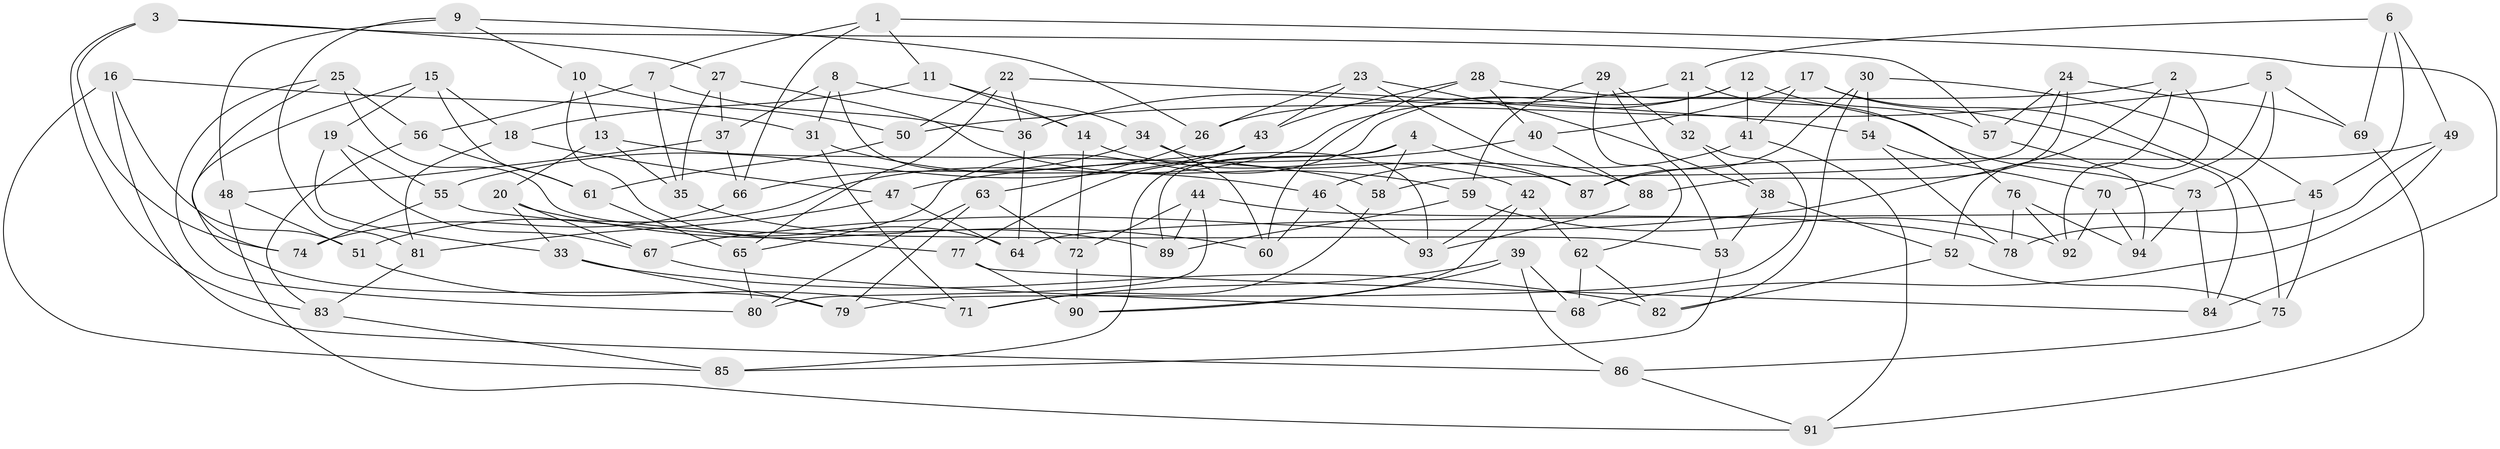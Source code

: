 // coarse degree distribution, {3: 0.21428571428571427, 5: 0.17857142857142858, 8: 0.07142857142857142, 4: 0.25, 12: 0.03571428571428571, 6: 0.10714285714285714, 7: 0.07142857142857142, 10: 0.03571428571428571, 13: 0.03571428571428571}
// Generated by graph-tools (version 1.1) at 2025/02/03/04/25 22:02:53]
// undirected, 94 vertices, 188 edges
graph export_dot {
graph [start="1"]
  node [color=gray90,style=filled];
  1;
  2;
  3;
  4;
  5;
  6;
  7;
  8;
  9;
  10;
  11;
  12;
  13;
  14;
  15;
  16;
  17;
  18;
  19;
  20;
  21;
  22;
  23;
  24;
  25;
  26;
  27;
  28;
  29;
  30;
  31;
  32;
  33;
  34;
  35;
  36;
  37;
  38;
  39;
  40;
  41;
  42;
  43;
  44;
  45;
  46;
  47;
  48;
  49;
  50;
  51;
  52;
  53;
  54;
  55;
  56;
  57;
  58;
  59;
  60;
  61;
  62;
  63;
  64;
  65;
  66;
  67;
  68;
  69;
  70;
  71;
  72;
  73;
  74;
  75;
  76;
  77;
  78;
  79;
  80;
  81;
  82;
  83;
  84;
  85;
  86;
  87;
  88;
  89;
  90;
  91;
  92;
  93;
  94;
  1 -- 84;
  1 -- 7;
  1 -- 11;
  1 -- 66;
  2 -- 67;
  2 -- 92;
  2 -- 26;
  2 -- 52;
  3 -- 74;
  3 -- 57;
  3 -- 27;
  3 -- 83;
  4 -- 89;
  4 -- 58;
  4 -- 87;
  4 -- 85;
  5 -- 73;
  5 -- 69;
  5 -- 50;
  5 -- 70;
  6 -- 45;
  6 -- 21;
  6 -- 69;
  6 -- 49;
  7 -- 36;
  7 -- 35;
  7 -- 56;
  8 -- 93;
  8 -- 31;
  8 -- 14;
  8 -- 37;
  9 -- 10;
  9 -- 81;
  9 -- 48;
  9 -- 26;
  10 -- 50;
  10 -- 13;
  10 -- 64;
  11 -- 34;
  11 -- 14;
  11 -- 18;
  12 -- 65;
  12 -- 51;
  12 -- 41;
  12 -- 57;
  13 -- 35;
  13 -- 58;
  13 -- 20;
  14 -- 72;
  14 -- 42;
  15 -- 79;
  15 -- 18;
  15 -- 61;
  15 -- 19;
  16 -- 86;
  16 -- 85;
  16 -- 31;
  16 -- 51;
  17 -- 40;
  17 -- 84;
  17 -- 75;
  17 -- 41;
  18 -- 47;
  18 -- 81;
  19 -- 67;
  19 -- 33;
  19 -- 55;
  20 -- 67;
  20 -- 60;
  20 -- 33;
  21 -- 32;
  21 -- 36;
  21 -- 76;
  22 -- 36;
  22 -- 50;
  22 -- 54;
  22 -- 65;
  23 -- 88;
  23 -- 26;
  23 -- 43;
  23 -- 38;
  24 -- 57;
  24 -- 58;
  24 -- 88;
  24 -- 69;
  25 -- 53;
  25 -- 56;
  25 -- 74;
  25 -- 80;
  26 -- 63;
  27 -- 35;
  27 -- 37;
  27 -- 59;
  28 -- 73;
  28 -- 43;
  28 -- 60;
  28 -- 40;
  29 -- 62;
  29 -- 53;
  29 -- 59;
  29 -- 32;
  30 -- 82;
  30 -- 45;
  30 -- 87;
  30 -- 54;
  31 -- 71;
  31 -- 46;
  32 -- 38;
  32 -- 79;
  33 -- 79;
  33 -- 82;
  34 -- 87;
  34 -- 60;
  34 -- 66;
  35 -- 89;
  36 -- 64;
  37 -- 66;
  37 -- 48;
  38 -- 52;
  38 -- 53;
  39 -- 86;
  39 -- 68;
  39 -- 90;
  39 -- 71;
  40 -- 88;
  40 -- 47;
  41 -- 91;
  41 -- 46;
  42 -- 90;
  42 -- 93;
  42 -- 62;
  43 -- 55;
  43 -- 77;
  44 -- 72;
  44 -- 80;
  44 -- 89;
  44 -- 78;
  45 -- 64;
  45 -- 75;
  46 -- 93;
  46 -- 60;
  47 -- 81;
  47 -- 64;
  48 -- 51;
  48 -- 91;
  49 -- 68;
  49 -- 78;
  49 -- 87;
  50 -- 61;
  51 -- 71;
  52 -- 75;
  52 -- 82;
  53 -- 85;
  54 -- 70;
  54 -- 78;
  55 -- 77;
  55 -- 74;
  56 -- 83;
  56 -- 61;
  57 -- 94;
  58 -- 71;
  59 -- 92;
  59 -- 89;
  61 -- 65;
  62 -- 68;
  62 -- 82;
  63 -- 72;
  63 -- 79;
  63 -- 80;
  65 -- 80;
  66 -- 74;
  67 -- 68;
  69 -- 91;
  70 -- 92;
  70 -- 94;
  72 -- 90;
  73 -- 84;
  73 -- 94;
  75 -- 86;
  76 -- 92;
  76 -- 78;
  76 -- 94;
  77 -- 90;
  77 -- 84;
  81 -- 83;
  83 -- 85;
  86 -- 91;
  88 -- 93;
}
